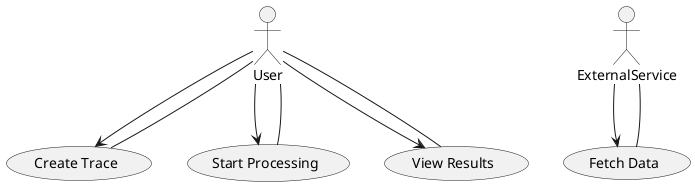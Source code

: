 @startuml Usecase
actor User
actor ExternalService

User -> (Create Trace)
User -> (Start Processing)
User -> (View Results)

ExternalService -> (Fetch Data)

(User) -- (Create Trace)
(User) -- (Start Processing)
(User) -- (View Results)
(ExternalService) -- (Fetch Data)
@enduml
